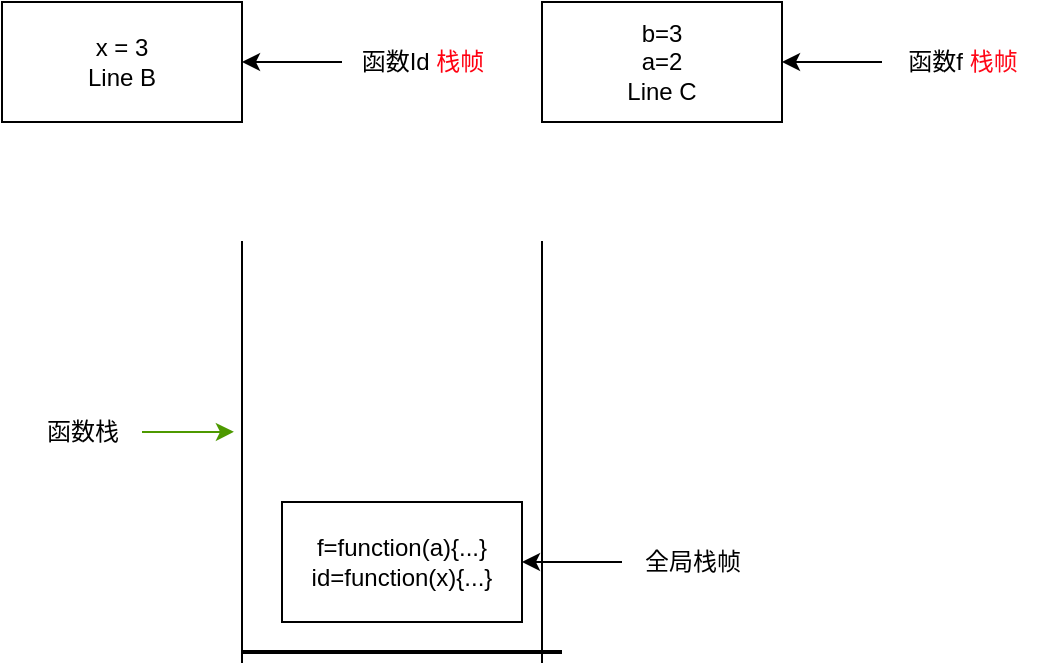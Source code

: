 <mxfile version="20.4.0" type="github">
  <diagram id="unSvqcE0l7Pabf4y7mxZ" name="第 1 页">
    <mxGraphModel dx="1298" dy="777" grid="1" gridSize="10" guides="1" tooltips="1" connect="1" arrows="1" fold="1" page="1" pageScale="1" pageWidth="3300" pageHeight="4681" math="0" shadow="0">
      <root>
        <mxCell id="0" />
        <mxCell id="1" parent="0" />
        <mxCell id="SIkkOvLlJoWep_bho4vR-18" value="" style="group" vertex="1" connectable="0" parent="1">
          <mxGeometry x="510" y="230" width="250" height="60" as="geometry" />
        </mxCell>
        <mxCell id="SIkkOvLlJoWep_bho4vR-2" value="b=3&lt;br&gt;a=2&lt;br&gt;Line C" style="rounded=0;whiteSpace=wrap;html=1;" vertex="1" parent="SIkkOvLlJoWep_bho4vR-18">
          <mxGeometry width="120" height="60" as="geometry" />
        </mxCell>
        <mxCell id="SIkkOvLlJoWep_bho4vR-10" style="edgeStyle=orthogonalEdgeStyle;rounded=0;orthogonalLoop=1;jettySize=auto;html=1;entryX=1;entryY=0.5;entryDx=0;entryDy=0;" edge="1" parent="SIkkOvLlJoWep_bho4vR-18" source="SIkkOvLlJoWep_bho4vR-5" target="SIkkOvLlJoWep_bho4vR-2">
          <mxGeometry relative="1" as="geometry" />
        </mxCell>
        <mxCell id="SIkkOvLlJoWep_bho4vR-5" value="函数f &lt;font color=&quot;#ff0818&quot;&gt;栈帧&lt;/font&gt;" style="text;html=1;align=center;verticalAlign=middle;resizable=0;points=[];autosize=1;strokeColor=none;fillColor=none;" vertex="1" parent="SIkkOvLlJoWep_bho4vR-18">
          <mxGeometry x="170" y="15" width="80" height="30" as="geometry" />
        </mxCell>
        <mxCell id="SIkkOvLlJoWep_bho4vR-19" value="" style="group" vertex="1" connectable="0" parent="1">
          <mxGeometry x="240" y="230" width="250" height="60" as="geometry" />
        </mxCell>
        <mxCell id="SIkkOvLlJoWep_bho4vR-3" value="x = 3&lt;br&gt;Line B" style="rounded=0;whiteSpace=wrap;html=1;" vertex="1" parent="SIkkOvLlJoWep_bho4vR-19">
          <mxGeometry width="120" height="60" as="geometry" />
        </mxCell>
        <mxCell id="SIkkOvLlJoWep_bho4vR-8" value="" style="edgeStyle=orthogonalEdgeStyle;rounded=0;orthogonalLoop=1;jettySize=auto;html=1;" edge="1" parent="SIkkOvLlJoWep_bho4vR-19" source="SIkkOvLlJoWep_bho4vR-4" target="SIkkOvLlJoWep_bho4vR-3">
          <mxGeometry relative="1" as="geometry" />
        </mxCell>
        <mxCell id="SIkkOvLlJoWep_bho4vR-4" value="函数Id &lt;font color=&quot;#ff0011&quot;&gt;栈帧&lt;/font&gt;" style="text;html=1;align=center;verticalAlign=middle;resizable=0;points=[];autosize=1;strokeColor=none;fillColor=none;" vertex="1" parent="SIkkOvLlJoWep_bho4vR-19">
          <mxGeometry x="170" y="15" width="80" height="30" as="geometry" />
        </mxCell>
        <mxCell id="SIkkOvLlJoWep_bho4vR-25" value="" style="group" vertex="1" connectable="0" parent="1">
          <mxGeometry x="250" y="350" width="370" height="210" as="geometry" />
        </mxCell>
        <mxCell id="SIkkOvLlJoWep_bho4vR-7" value="函数栈" style="text;html=1;align=center;verticalAlign=middle;resizable=0;points=[];autosize=1;strokeColor=none;fillColor=none;" vertex="1" parent="SIkkOvLlJoWep_bho4vR-25">
          <mxGeometry y="80" width="60" height="30" as="geometry" />
        </mxCell>
        <mxCell id="SIkkOvLlJoWep_bho4vR-12" value="" style="shape=partialRectangle;whiteSpace=wrap;html=1;top=0;bottom=0;fillColor=none;" vertex="1" parent="SIkkOvLlJoWep_bho4vR-25">
          <mxGeometry x="110" width="150" height="210" as="geometry" />
        </mxCell>
        <mxCell id="SIkkOvLlJoWep_bho4vR-24" style="edgeStyle=orthogonalEdgeStyle;rounded=0;orthogonalLoop=1;jettySize=auto;html=1;entryX=-0.027;entryY=0.452;entryDx=0;entryDy=0;entryPerimeter=0;strokeColor=#4D9900;" edge="1" parent="SIkkOvLlJoWep_bho4vR-25" source="SIkkOvLlJoWep_bho4vR-7" target="SIkkOvLlJoWep_bho4vR-12">
          <mxGeometry relative="1" as="geometry" />
        </mxCell>
        <mxCell id="SIkkOvLlJoWep_bho4vR-17" value="" style="group" vertex="1" connectable="0" parent="SIkkOvLlJoWep_bho4vR-25">
          <mxGeometry x="130" y="130" width="240" height="60" as="geometry" />
        </mxCell>
        <mxCell id="SIkkOvLlJoWep_bho4vR-1" value="f=function(a){...}&lt;br&gt;id=function(x){...}" style="rounded=0;whiteSpace=wrap;html=1;" vertex="1" parent="SIkkOvLlJoWep_bho4vR-17">
          <mxGeometry width="120" height="60" as="geometry" />
        </mxCell>
        <mxCell id="SIkkOvLlJoWep_bho4vR-11" style="edgeStyle=orthogonalEdgeStyle;rounded=0;orthogonalLoop=1;jettySize=auto;html=1;entryX=1;entryY=0.5;entryDx=0;entryDy=0;" edge="1" parent="SIkkOvLlJoWep_bho4vR-17" source="SIkkOvLlJoWep_bho4vR-6" target="SIkkOvLlJoWep_bho4vR-1">
          <mxGeometry relative="1" as="geometry" />
        </mxCell>
        <mxCell id="SIkkOvLlJoWep_bho4vR-6" value="全局栈帧" style="text;html=1;align=center;verticalAlign=middle;resizable=0;points=[];autosize=1;strokeColor=none;fillColor=none;" vertex="1" parent="SIkkOvLlJoWep_bho4vR-17">
          <mxGeometry x="170" y="15" width="70" height="30" as="geometry" />
        </mxCell>
        <mxCell id="SIkkOvLlJoWep_bho4vR-21" value="" style="line;strokeWidth=2;html=1;" vertex="1" parent="SIkkOvLlJoWep_bho4vR-25">
          <mxGeometry x="110" y="200" width="160" height="10" as="geometry" />
        </mxCell>
      </root>
    </mxGraphModel>
  </diagram>
</mxfile>
